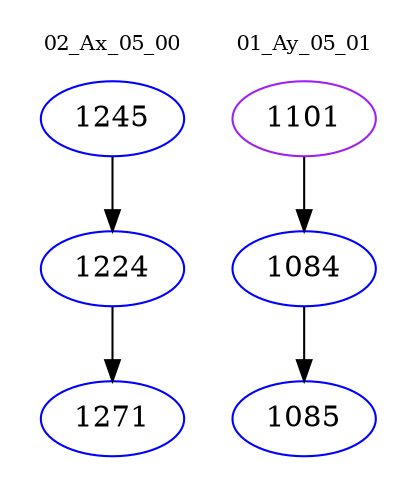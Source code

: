 digraph{
subgraph cluster_0 {
color = white
label = "02_Ax_05_00";
fontsize=10;
T0_1245 [label="1245", color="blue"]
T0_1245 -> T0_1224 [color="black"]
T0_1224 [label="1224", color="blue"]
T0_1224 -> T0_1271 [color="black"]
T0_1271 [label="1271", color="blue"]
}
subgraph cluster_1 {
color = white
label = "01_Ay_05_01";
fontsize=10;
T1_1101 [label="1101", color="purple"]
T1_1101 -> T1_1084 [color="black"]
T1_1084 [label="1084", color="blue"]
T1_1084 -> T1_1085 [color="black"]
T1_1085 [label="1085", color="blue"]
}
}
